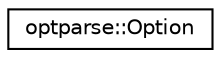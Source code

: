 digraph "Graphical Class Hierarchy"
{
  edge [fontname="Helvetica",fontsize="10",labelfontname="Helvetica",labelfontsize="10"];
  node [fontname="Helvetica",fontsize="10",shape=record];
  rankdir="LR";
  Node1 [label="optparse::Option",height=0.2,width=0.4,color="black", fillcolor="white", style="filled",URL="$classoptparse_1_1_option.html"];
}
